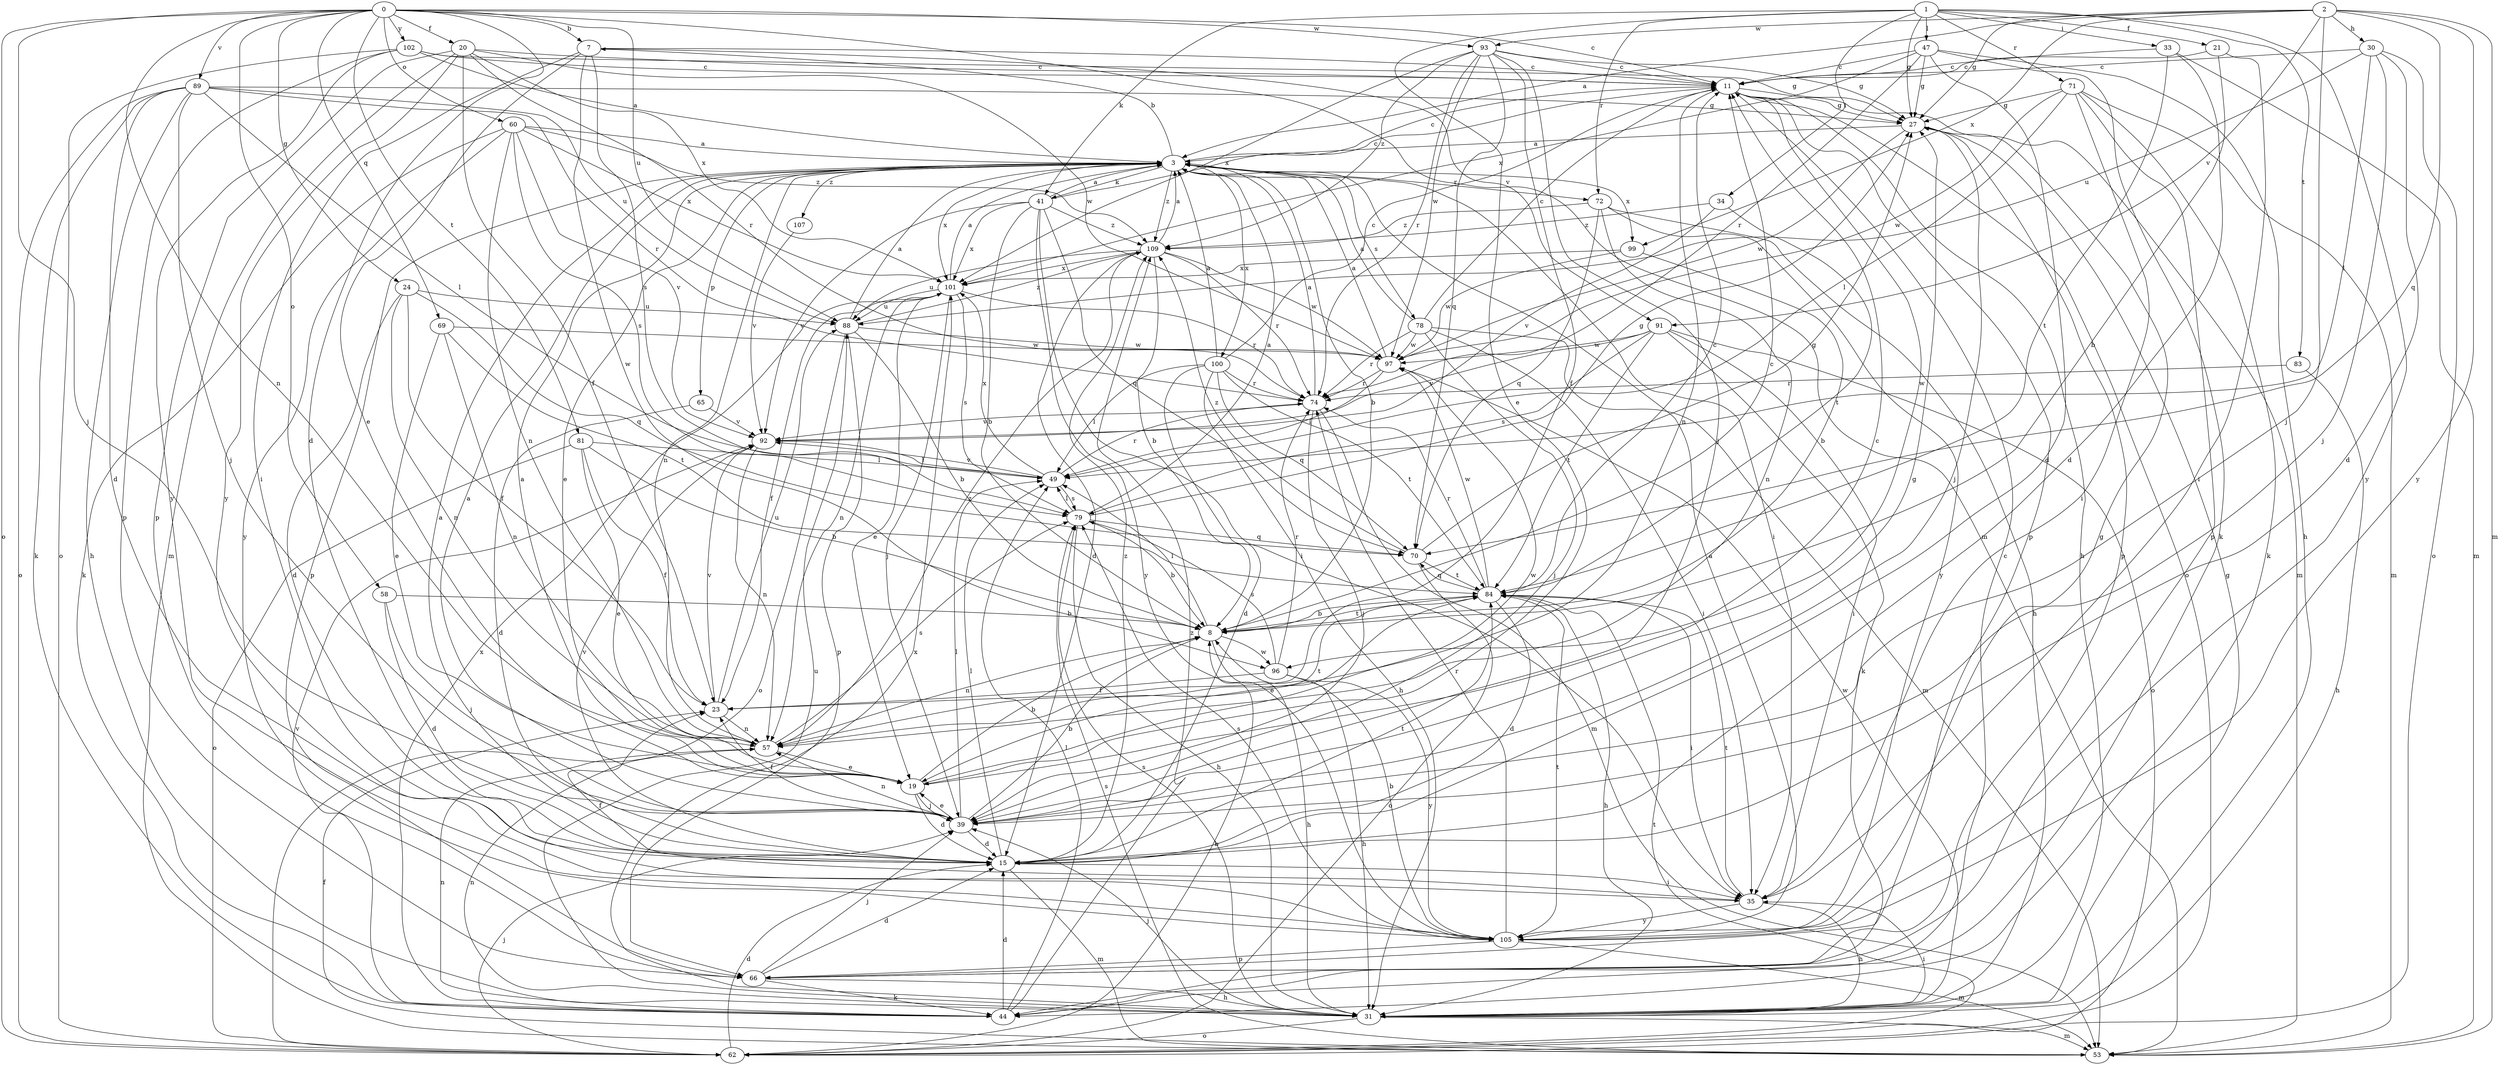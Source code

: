 strict digraph  {
0;
1;
2;
3;
7;
8;
11;
15;
19;
20;
21;
23;
24;
27;
30;
31;
33;
34;
35;
39;
41;
44;
47;
49;
53;
57;
58;
60;
62;
65;
66;
69;
70;
71;
72;
74;
78;
79;
81;
83;
84;
88;
89;
91;
92;
93;
96;
97;
99;
100;
101;
102;
105;
107;
109;
0 -> 7  [label=b];
0 -> 11  [label=c];
0 -> 15  [label=d];
0 -> 20  [label=f];
0 -> 24  [label=g];
0 -> 39  [label=j];
0 -> 53  [label=m];
0 -> 57  [label=n];
0 -> 58  [label=o];
0 -> 60  [label=o];
0 -> 62  [label=o];
0 -> 69  [label=q];
0 -> 81  [label=t];
0 -> 88  [label=u];
0 -> 89  [label=v];
0 -> 93  [label=w];
0 -> 102  [label=y];
1 -> 19  [label=e];
1 -> 21  [label=f];
1 -> 27  [label=g];
1 -> 33  [label=i];
1 -> 34  [label=i];
1 -> 41  [label=k];
1 -> 47  [label=l];
1 -> 71  [label=r];
1 -> 72  [label=r];
1 -> 83  [label=t];
1 -> 105  [label=y];
2 -> 3  [label=a];
2 -> 27  [label=g];
2 -> 30  [label=h];
2 -> 39  [label=j];
2 -> 53  [label=m];
2 -> 70  [label=q];
2 -> 91  [label=v];
2 -> 93  [label=w];
2 -> 99  [label=x];
2 -> 105  [label=y];
3 -> 7  [label=b];
3 -> 8  [label=b];
3 -> 11  [label=c];
3 -> 19  [label=e];
3 -> 35  [label=i];
3 -> 41  [label=k];
3 -> 57  [label=n];
3 -> 65  [label=p];
3 -> 66  [label=p];
3 -> 72  [label=r];
3 -> 78  [label=s];
3 -> 99  [label=x];
3 -> 100  [label=x];
3 -> 101  [label=x];
3 -> 107  [label=z];
3 -> 109  [label=z];
7 -> 11  [label=c];
7 -> 19  [label=e];
7 -> 35  [label=i];
7 -> 79  [label=s];
7 -> 91  [label=v];
7 -> 96  [label=w];
8 -> 11  [label=c];
8 -> 31  [label=h];
8 -> 49  [label=l];
8 -> 57  [label=n];
8 -> 84  [label=t];
8 -> 96  [label=w];
11 -> 27  [label=g];
11 -> 31  [label=h];
11 -> 53  [label=m];
11 -> 57  [label=n];
11 -> 62  [label=o];
11 -> 66  [label=p];
11 -> 96  [label=w];
15 -> 3  [label=a];
15 -> 35  [label=i];
15 -> 49  [label=l];
15 -> 53  [label=m];
15 -> 84  [label=t];
15 -> 92  [label=v];
15 -> 109  [label=z];
19 -> 3  [label=a];
19 -> 8  [label=b];
19 -> 11  [label=c];
19 -> 15  [label=d];
19 -> 39  [label=j];
19 -> 97  [label=w];
20 -> 11  [label=c];
20 -> 23  [label=f];
20 -> 53  [label=m];
20 -> 66  [label=p];
20 -> 74  [label=r];
20 -> 97  [label=w];
20 -> 101  [label=x];
20 -> 105  [label=y];
21 -> 8  [label=b];
21 -> 11  [label=c];
21 -> 35  [label=i];
23 -> 57  [label=n];
23 -> 88  [label=u];
23 -> 92  [label=v];
24 -> 15  [label=d];
24 -> 23  [label=f];
24 -> 57  [label=n];
24 -> 70  [label=q];
24 -> 88  [label=u];
27 -> 3  [label=a];
27 -> 39  [label=j];
27 -> 66  [label=p];
27 -> 97  [label=w];
30 -> 11  [label=c];
30 -> 15  [label=d];
30 -> 39  [label=j];
30 -> 49  [label=l];
30 -> 62  [label=o];
30 -> 88  [label=u];
31 -> 27  [label=g];
31 -> 35  [label=i];
31 -> 39  [label=j];
31 -> 53  [label=m];
31 -> 57  [label=n];
31 -> 62  [label=o];
31 -> 79  [label=s];
31 -> 88  [label=u];
31 -> 97  [label=w];
31 -> 101  [label=x];
33 -> 11  [label=c];
33 -> 15  [label=d];
33 -> 53  [label=m];
33 -> 84  [label=t];
34 -> 84  [label=t];
34 -> 92  [label=v];
34 -> 109  [label=z];
35 -> 23  [label=f];
35 -> 31  [label=h];
35 -> 84  [label=t];
35 -> 105  [label=y];
39 -> 3  [label=a];
39 -> 8  [label=b];
39 -> 15  [label=d];
39 -> 19  [label=e];
39 -> 23  [label=f];
39 -> 27  [label=g];
39 -> 49  [label=l];
39 -> 57  [label=n];
41 -> 3  [label=a];
41 -> 8  [label=b];
41 -> 11  [label=c];
41 -> 35  [label=i];
41 -> 70  [label=q];
41 -> 92  [label=v];
41 -> 101  [label=x];
41 -> 105  [label=y];
41 -> 109  [label=z];
44 -> 11  [label=c];
44 -> 15  [label=d];
44 -> 49  [label=l];
44 -> 57  [label=n];
44 -> 92  [label=v];
44 -> 101  [label=x];
44 -> 109  [label=z];
47 -> 11  [label=c];
47 -> 15  [label=d];
47 -> 27  [label=g];
47 -> 31  [label=h];
47 -> 44  [label=k];
47 -> 74  [label=r];
47 -> 101  [label=x];
49 -> 74  [label=r];
49 -> 79  [label=s];
49 -> 92  [label=v];
49 -> 101  [label=x];
53 -> 23  [label=f];
53 -> 79  [label=s];
57 -> 19  [label=e];
57 -> 79  [label=s];
57 -> 84  [label=t];
57 -> 109  [label=z];
58 -> 8  [label=b];
58 -> 15  [label=d];
58 -> 39  [label=j];
60 -> 3  [label=a];
60 -> 44  [label=k];
60 -> 57  [label=n];
60 -> 79  [label=s];
60 -> 92  [label=v];
60 -> 101  [label=x];
60 -> 105  [label=y];
60 -> 109  [label=z];
62 -> 8  [label=b];
62 -> 15  [label=d];
62 -> 39  [label=j];
62 -> 84  [label=t];
65 -> 15  [label=d];
65 -> 92  [label=v];
66 -> 15  [label=d];
66 -> 31  [label=h];
66 -> 39  [label=j];
66 -> 44  [label=k];
69 -> 19  [label=e];
69 -> 57  [label=n];
69 -> 84  [label=t];
69 -> 97  [label=w];
70 -> 27  [label=g];
70 -> 62  [label=o];
70 -> 84  [label=t];
70 -> 109  [label=z];
71 -> 27  [label=g];
71 -> 35  [label=i];
71 -> 44  [label=k];
71 -> 49  [label=l];
71 -> 53  [label=m];
71 -> 66  [label=p];
71 -> 97  [label=w];
72 -> 31  [label=h];
72 -> 57  [label=n];
72 -> 70  [label=q];
72 -> 105  [label=y];
72 -> 109  [label=z];
74 -> 3  [label=a];
74 -> 39  [label=j];
74 -> 53  [label=m];
74 -> 92  [label=v];
78 -> 3  [label=a];
78 -> 11  [label=c];
78 -> 35  [label=i];
78 -> 39  [label=j];
78 -> 53  [label=m];
78 -> 74  [label=r];
78 -> 97  [label=w];
79 -> 3  [label=a];
79 -> 8  [label=b];
79 -> 27  [label=g];
79 -> 31  [label=h];
79 -> 49  [label=l];
79 -> 70  [label=q];
81 -> 8  [label=b];
81 -> 19  [label=e];
81 -> 23  [label=f];
81 -> 49  [label=l];
81 -> 62  [label=o];
83 -> 31  [label=h];
83 -> 74  [label=r];
84 -> 8  [label=b];
84 -> 11  [label=c];
84 -> 15  [label=d];
84 -> 19  [label=e];
84 -> 31  [label=h];
84 -> 35  [label=i];
84 -> 70  [label=q];
84 -> 74  [label=r];
84 -> 97  [label=w];
88 -> 3  [label=a];
88 -> 8  [label=b];
88 -> 62  [label=o];
88 -> 66  [label=p];
88 -> 97  [label=w];
88 -> 109  [label=z];
89 -> 15  [label=d];
89 -> 27  [label=g];
89 -> 31  [label=h];
89 -> 39  [label=j];
89 -> 44  [label=k];
89 -> 49  [label=l];
89 -> 62  [label=o];
89 -> 74  [label=r];
89 -> 88  [label=u];
91 -> 35  [label=i];
91 -> 44  [label=k];
91 -> 62  [label=o];
91 -> 79  [label=s];
91 -> 84  [label=t];
91 -> 92  [label=v];
91 -> 97  [label=w];
92 -> 49  [label=l];
92 -> 57  [label=n];
93 -> 11  [label=c];
93 -> 23  [label=f];
93 -> 27  [label=g];
93 -> 39  [label=j];
93 -> 70  [label=q];
93 -> 74  [label=r];
93 -> 97  [label=w];
93 -> 101  [label=x];
93 -> 109  [label=z];
96 -> 23  [label=f];
96 -> 31  [label=h];
96 -> 74  [label=r];
96 -> 79  [label=s];
96 -> 105  [label=y];
97 -> 3  [label=a];
97 -> 49  [label=l];
97 -> 74  [label=r];
99 -> 8  [label=b];
99 -> 97  [label=w];
99 -> 101  [label=x];
100 -> 3  [label=a];
100 -> 11  [label=c];
100 -> 15  [label=d];
100 -> 31  [label=h];
100 -> 49  [label=l];
100 -> 70  [label=q];
100 -> 74  [label=r];
100 -> 84  [label=t];
101 -> 3  [label=a];
101 -> 19  [label=e];
101 -> 23  [label=f];
101 -> 39  [label=j];
101 -> 57  [label=n];
101 -> 74  [label=r];
101 -> 79  [label=s];
101 -> 88  [label=u];
102 -> 3  [label=a];
102 -> 11  [label=c];
102 -> 27  [label=g];
102 -> 62  [label=o];
102 -> 66  [label=p];
102 -> 105  [label=y];
105 -> 3  [label=a];
105 -> 8  [label=b];
105 -> 27  [label=g];
105 -> 53  [label=m];
105 -> 66  [label=p];
105 -> 74  [label=r];
105 -> 79  [label=s];
105 -> 84  [label=t];
107 -> 92  [label=v];
109 -> 3  [label=a];
109 -> 8  [label=b];
109 -> 15  [label=d];
109 -> 74  [label=r];
109 -> 88  [label=u];
109 -> 97  [label=w];
109 -> 101  [label=x];
}
